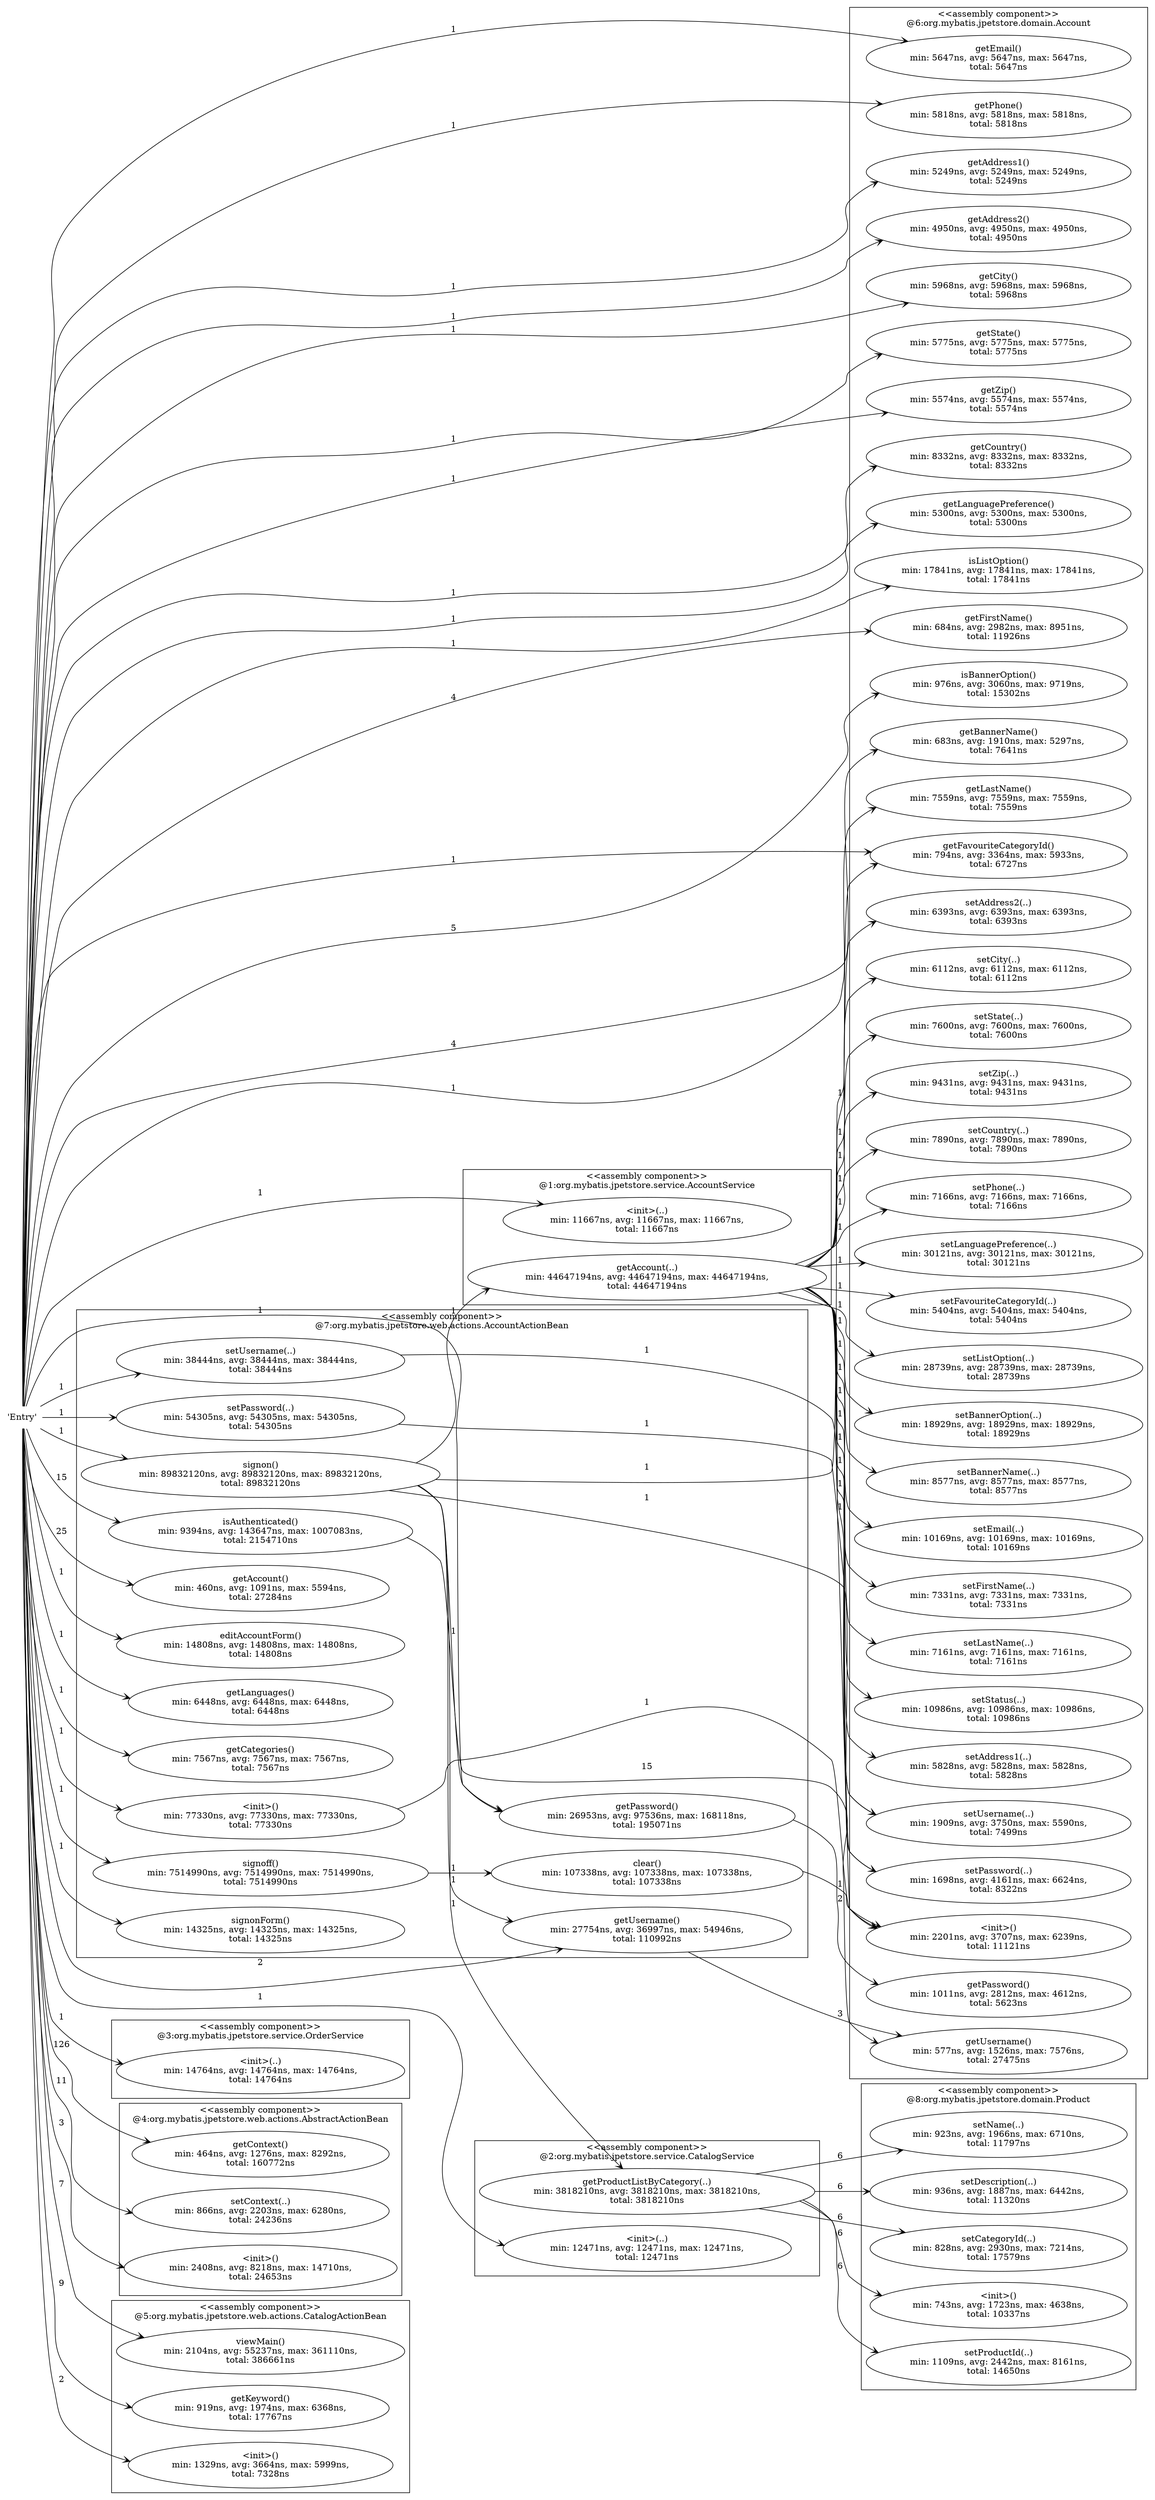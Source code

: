 digraph G {
 rankdir=LR;
"depNode_0" [label="'Entry'",shape="none"]
subgraph "cluster_component_1" {
 label = "<<assembly component>>\n@1:org.mybatis.jpetstore.service.AccountService";
 shape = "box";
 style = "filled";
 fillcolor = "white";
"depNode_1" [label="<init>(..)\nmin: 11667ns, avg: 11667ns, max: 11667ns,\ntotal: 11667ns",shape="oval",style="filled",color="#000000",fillcolor="white"]
"depNode_22" [label="getAccount(..)\nmin: 44647194ns, avg: 44647194ns, max: 44647194ns,\ntotal: 44647194ns",shape="oval",style="filled",color="#000000",fillcolor="white"]
}
subgraph "cluster_component_2" {
 label = "<<assembly component>>\n@2:org.mybatis.jpetstore.service.CatalogService";
 shape = "box";
 style = "filled";
 fillcolor = "white";
"depNode_2" [label="<init>(..)\nmin: 12471ns, avg: 12471ns, max: 12471ns,\ntotal: 12471ns",shape="oval",style="filled",color="#000000",fillcolor="white"]
"depNode_40" [label="getProductListByCategory(..)\nmin: 3818210ns, avg: 3818210ns, max: 3818210ns,\ntotal: 3818210ns",shape="oval",style="filled",color="#000000",fillcolor="white"]
}
subgraph "cluster_component_3" {
 label = "<<assembly component>>\n@3:org.mybatis.jpetstore.service.OrderService";
 shape = "box";
 style = "filled";
 fillcolor = "white";
"depNode_3" [label="<init>(..)\nmin: 14764ns, avg: 14764ns, max: 14764ns,\ntotal: 14764ns",shape="oval",style="filled",color="#000000",fillcolor="white"]
}
subgraph "cluster_component_4" {
 label = "<<assembly component>>\n@4:org.mybatis.jpetstore.web.actions.AbstractActionBean";
 shape = "box";
 style = "filled";
 fillcolor = "white";
"depNode_4" [label="<init>()\nmin: 2408ns, avg: 8218ns, max: 14710ns,\ntotal: 24653ns",shape="oval",style="filled",color="#000000",fillcolor="white"]
"depNode_6" [label="getContext()\nmin: 464ns, avg: 1276ns, max: 8292ns,\ntotal: 160772ns",shape="oval",style="filled",color="#000000",fillcolor="white"]
"depNode_7" [label="setContext(..)\nmin: 866ns, avg: 2203ns, max: 6280ns,\ntotal: 24236ns",shape="oval",style="filled",color="#000000",fillcolor="white"]
}
subgraph "cluster_component_5" {
 label = "<<assembly component>>\n@5:org.mybatis.jpetstore.web.actions.CatalogActionBean";
 shape = "box";
 style = "filled";
 fillcolor = "white";
"depNode_5" [label="<init>()\nmin: 1329ns, avg: 3664ns, max: 5999ns,\ntotal: 7328ns",shape="oval",style="filled",color="#000000",fillcolor="white"]
"depNode_8" [label="viewMain()\nmin: 2104ns, avg: 55237ns, max: 361110ns,\ntotal: 386661ns",shape="oval",style="filled",color="#000000",fillcolor="white"]
"depNode_9" [label="getKeyword()\nmin: 919ns, avg: 1974ns, max: 6368ns,\ntotal: 17767ns",shape="oval",style="filled",color="#000000",fillcolor="white"]
}
subgraph "cluster_component_6" {
 label = "<<assembly component>>\n@6:org.mybatis.jpetstore.domain.Account";
 shape = "box";
 style = "filled";
 fillcolor = "white";
"depNode_11" [label="<init>()\nmin: 2201ns, avg: 3707ns, max: 6239ns,\ntotal: 11121ns",shape="oval",style="filled",color="#000000",fillcolor="white"]
"depNode_14" [label="getUsername()\nmin: 577ns, avg: 1526ns, max: 7576ns,\ntotal: 27475ns",shape="oval",style="filled",color="#000000",fillcolor="white"]
"depNode_16" [label="setPassword(..)\nmin: 1698ns, avg: 4161ns, max: 6624ns,\ntotal: 8322ns",shape="oval",style="filled",color="#000000",fillcolor="white"]
"depNode_18" [label="setUsername(..)\nmin: 1909ns, avg: 3750ns, max: 5590ns,\ntotal: 7499ns",shape="oval",style="filled",color="#000000",fillcolor="white"]
"depNode_21" [label="getPassword()\nmin: 1011ns, avg: 2812ns, max: 4612ns,\ntotal: 5623ns",shape="oval",style="filled",color="#000000",fillcolor="white"]
"depNode_23" [label="setEmail(..)\nmin: 10169ns, avg: 10169ns, max: 10169ns,\ntotal: 10169ns",shape="oval",style="filled",color="#000000",fillcolor="white"]
"depNode_24" [label="setFirstName(..)\nmin: 7331ns, avg: 7331ns, max: 7331ns,\ntotal: 7331ns",shape="oval",style="filled",color="#000000",fillcolor="white"]
"depNode_25" [label="setLastName(..)\nmin: 7161ns, avg: 7161ns, max: 7161ns,\ntotal: 7161ns",shape="oval",style="filled",color="#000000",fillcolor="white"]
"depNode_26" [label="setStatus(..)\nmin: 10986ns, avg: 10986ns, max: 10986ns,\ntotal: 10986ns",shape="oval",style="filled",color="#000000",fillcolor="white"]
"depNode_27" [label="setAddress1(..)\nmin: 5828ns, avg: 5828ns, max: 5828ns,\ntotal: 5828ns",shape="oval",style="filled",color="#000000",fillcolor="white"]
"depNode_28" [label="setAddress2(..)\nmin: 6393ns, avg: 6393ns, max: 6393ns,\ntotal: 6393ns",shape="oval",style="filled",color="#000000",fillcolor="white"]
"depNode_29" [label="setCity(..)\nmin: 6112ns, avg: 6112ns, max: 6112ns,\ntotal: 6112ns",shape="oval",style="filled",color="#000000",fillcolor="white"]
"depNode_30" [label="setState(..)\nmin: 7600ns, avg: 7600ns, max: 7600ns,\ntotal: 7600ns",shape="oval",style="filled",color="#000000",fillcolor="white"]
"depNode_31" [label="setZip(..)\nmin: 9431ns, avg: 9431ns, max: 9431ns,\ntotal: 9431ns",shape="oval",style="filled",color="#000000",fillcolor="white"]
"depNode_32" [label="setCountry(..)\nmin: 7890ns, avg: 7890ns, max: 7890ns,\ntotal: 7890ns",shape="oval",style="filled",color="#000000",fillcolor="white"]
"depNode_33" [label="setPhone(..)\nmin: 7166ns, avg: 7166ns, max: 7166ns,\ntotal: 7166ns",shape="oval",style="filled",color="#000000",fillcolor="white"]
"depNode_34" [label="setLanguagePreference(..)\nmin: 30121ns, avg: 30121ns, max: 30121ns,\ntotal: 30121ns",shape="oval",style="filled",color="#000000",fillcolor="white"]
"depNode_35" [label="setFavouriteCategoryId(..)\nmin: 5404ns, avg: 5404ns, max: 5404ns,\ntotal: 5404ns",shape="oval",style="filled",color="#000000",fillcolor="white"]
"depNode_36" [label="setListOption(..)\nmin: 28739ns, avg: 28739ns, max: 28739ns,\ntotal: 28739ns",shape="oval",style="filled",color="#000000",fillcolor="white"]
"depNode_37" [label="setBannerOption(..)\nmin: 18929ns, avg: 18929ns, max: 18929ns,\ntotal: 18929ns",shape="oval",style="filled",color="#000000",fillcolor="white"]
"depNode_38" [label="setBannerName(..)\nmin: 8577ns, avg: 8577ns, max: 8577ns,\ntotal: 8577ns",shape="oval",style="filled",color="#000000",fillcolor="white"]
"depNode_39" [label="getFavouriteCategoryId()\nmin: 794ns, avg: 3364ns, max: 5933ns,\ntotal: 6727ns",shape="oval",style="filled",color="#000000",fillcolor="white"]
"depNode_48" [label="getFirstName()\nmin: 684ns, avg: 2982ns, max: 8951ns,\ntotal: 11926ns",shape="oval",style="filled",color="#000000",fillcolor="white"]
"depNode_49" [label="isBannerOption()\nmin: 976ns, avg: 3060ns, max: 9719ns,\ntotal: 15302ns",shape="oval",style="filled",color="#000000",fillcolor="white"]
"depNode_50" [label="getBannerName()\nmin: 683ns, avg: 1910ns, max: 5297ns,\ntotal: 7641ns",shape="oval",style="filled",color="#000000",fillcolor="white"]
"depNode_52" [label="getLastName()\nmin: 7559ns, avg: 7559ns, max: 7559ns,\ntotal: 7559ns",shape="oval",style="filled",color="#000000",fillcolor="white"]
"depNode_53" [label="getEmail()\nmin: 5647ns, avg: 5647ns, max: 5647ns,\ntotal: 5647ns",shape="oval",style="filled",color="#000000",fillcolor="white"]
"depNode_54" [label="getPhone()\nmin: 5818ns, avg: 5818ns, max: 5818ns,\ntotal: 5818ns",shape="oval",style="filled",color="#000000",fillcolor="white"]
"depNode_55" [label="getAddress1()\nmin: 5249ns, avg: 5249ns, max: 5249ns,\ntotal: 5249ns",shape="oval",style="filled",color="#000000",fillcolor="white"]
"depNode_56" [label="getAddress2()\nmin: 4950ns, avg: 4950ns, max: 4950ns,\ntotal: 4950ns",shape="oval",style="filled",color="#000000",fillcolor="white"]
"depNode_57" [label="getCity()\nmin: 5968ns, avg: 5968ns, max: 5968ns,\ntotal: 5968ns",shape="oval",style="filled",color="#000000",fillcolor="white"]
"depNode_58" [label="getState()\nmin: 5775ns, avg: 5775ns, max: 5775ns,\ntotal: 5775ns",shape="oval",style="filled",color="#000000",fillcolor="white"]
"depNode_59" [label="getZip()\nmin: 5574ns, avg: 5574ns, max: 5574ns,\ntotal: 5574ns",shape="oval",style="filled",color="#000000",fillcolor="white"]
"depNode_60" [label="getCountry()\nmin: 8332ns, avg: 8332ns, max: 8332ns,\ntotal: 8332ns",shape="oval",style="filled",color="#000000",fillcolor="white"]
"depNode_61" [label="getLanguagePreference()\nmin: 5300ns, avg: 5300ns, max: 5300ns,\ntotal: 5300ns",shape="oval",style="filled",color="#000000",fillcolor="white"]
"depNode_64" [label="isListOption()\nmin: 17841ns, avg: 17841ns, max: 17841ns,\ntotal: 17841ns",shape="oval",style="filled",color="#000000",fillcolor="white"]
}
subgraph "cluster_component_7" {
 label = "<<assembly component>>\n@7:org.mybatis.jpetstore.web.actions.AccountActionBean";
 shape = "box";
 style = "filled";
 fillcolor = "white";
"depNode_10" [label="<init>()\nmin: 77330ns, avg: 77330ns, max: 77330ns,\ntotal: 77330ns",shape="oval",style="filled",color="#000000",fillcolor="white"]
"depNode_12" [label="signonForm()\nmin: 14325ns, avg: 14325ns, max: 14325ns,\ntotal: 14325ns",shape="oval",style="filled",color="#000000",fillcolor="white"]
"depNode_13" [label="getUsername()\nmin: 27754ns, avg: 36997ns, max: 54946ns,\ntotal: 110992ns",shape="oval",style="filled",color="#000000",fillcolor="white"]
"depNode_15" [label="setPassword(..)\nmin: 54305ns, avg: 54305ns, max: 54305ns,\ntotal: 54305ns",shape="oval",style="filled",color="#000000",fillcolor="white"]
"depNode_17" [label="setUsername(..)\nmin: 38444ns, avg: 38444ns, max: 38444ns,\ntotal: 38444ns",shape="oval",style="filled",color="#000000",fillcolor="white"]
"depNode_19" [label="signon()\nmin: 89832120ns, avg: 89832120ns, max: 89832120ns,\ntotal: 89832120ns",shape="oval",style="filled",color="#000000",fillcolor="white"]
"depNode_20" [label="getPassword()\nmin: 26953ns, avg: 97536ns, max: 168118ns,\ntotal: 195071ns",shape="oval",style="filled",color="#000000",fillcolor="white"]
"depNode_46" [label="isAuthenticated()\nmin: 9394ns, avg: 143647ns, max: 1007083ns,\ntotal: 2154710ns",shape="oval",style="filled",color="#000000",fillcolor="white"]
"depNode_47" [label="getAccount()\nmin: 460ns, avg: 1091ns, max: 5594ns,\ntotal: 27284ns",shape="oval",style="filled",color="#000000",fillcolor="white"]
"depNode_51" [label="editAccountForm()\nmin: 14808ns, avg: 14808ns, max: 14808ns,\ntotal: 14808ns",shape="oval",style="filled",color="#000000",fillcolor="white"]
"depNode_62" [label="getLanguages()\nmin: 6448ns, avg: 6448ns, max: 6448ns,\ntotal: 6448ns",shape="oval",style="filled",color="#000000",fillcolor="white"]
"depNode_63" [label="getCategories()\nmin: 7567ns, avg: 7567ns, max: 7567ns,\ntotal: 7567ns",shape="oval",style="filled",color="#000000",fillcolor="white"]
"depNode_65" [label="signoff()\nmin: 7514990ns, avg: 7514990ns, max: 7514990ns,\ntotal: 7514990ns",shape="oval",style="filled",color="#000000",fillcolor="white"]
"depNode_66" [label="clear()\nmin: 107338ns, avg: 107338ns, max: 107338ns,\ntotal: 107338ns",shape="oval",style="filled",color="#000000",fillcolor="white"]
}
subgraph "cluster_component_8" {
 label = "<<assembly component>>\n@8:org.mybatis.jpetstore.domain.Product";
 shape = "box";
 style = "filled";
 fillcolor = "white";
"depNode_41" [label="<init>()\nmin: 743ns, avg: 1723ns, max: 4638ns,\ntotal: 10337ns",shape="oval",style="filled",color="#000000",fillcolor="white"]
"depNode_42" [label="setProductId(..)\nmin: 1109ns, avg: 2442ns, max: 8161ns,\ntotal: 14650ns",shape="oval",style="filled",color="#000000",fillcolor="white"]
"depNode_43" [label="setName(..)\nmin: 923ns, avg: 1966ns, max: 6710ns,\ntotal: 11797ns",shape="oval",style="filled",color="#000000",fillcolor="white"]
"depNode_44" [label="setDescription(..)\nmin: 936ns, avg: 1887ns, max: 6442ns,\ntotal: 11320ns",shape="oval",style="filled",color="#000000",fillcolor="white"]
"depNode_45" [label="setCategoryId(..)\nmin: 828ns, avg: 2930ns, max: 7214ns,\ntotal: 17579ns",shape="oval",style="filled",color="#000000",fillcolor="white"]
}
depNode_0->depNode_64[label=1, style="solid", arrowhead="open", color="#000000"]
depNode_0->depNode_1[label=1, style="solid", arrowhead="open", color="#000000"]
depNode_0->depNode_65[label=1, style="solid", arrowhead="open", color="#000000"]
depNode_0->depNode_2[label=1, style="solid", arrowhead="open", color="#000000"]
depNode_0->depNode_3[label=1, style="solid", arrowhead="open", color="#000000"]
depNode_0->depNode_4[label=3, style="solid", arrowhead="open", color="#000000"]
depNode_0->depNode_5[label=2, style="solid", arrowhead="open", color="#000000"]
depNode_0->depNode_6[label=126, style="solid", arrowhead="open", color="#000000"]
depNode_0->depNode_7[label=11, style="solid", arrowhead="open", color="#000000"]
depNode_0->depNode_8[label=7, style="solid", arrowhead="open", color="#000000"]
depNode_0->depNode_9[label=9, style="solid", arrowhead="open", color="#000000"]
depNode_0->depNode_10[label=1, style="solid", arrowhead="open", color="#000000"]
depNode_0->depNode_12[label=1, style="solid", arrowhead="open", color="#000000"]
depNode_0->depNode_13[label=2, style="solid", arrowhead="open", color="#000000"]
depNode_0->depNode_15[label=1, style="solid", arrowhead="open", color="#000000"]
depNode_0->depNode_17[label=1, style="solid", arrowhead="open", color="#000000"]
depNode_0->depNode_19[label=1, style="solid", arrowhead="open", color="#000000"]
depNode_0->depNode_20[label=1, style="solid", arrowhead="open", color="#000000"]
depNode_0->depNode_39[label=1, style="solid", arrowhead="open", color="#000000"]
depNode_0->depNode_46[label=15, style="solid", arrowhead="open", color="#000000"]
depNode_0->depNode_47[label=25, style="solid", arrowhead="open", color="#000000"]
depNode_0->depNode_48[label=4, style="solid", arrowhead="open", color="#000000"]
depNode_0->depNode_49[label=5, style="solid", arrowhead="open", color="#000000"]
depNode_0->depNode_50[label=4, style="solid", arrowhead="open", color="#000000"]
depNode_0->depNode_51[label=1, style="solid", arrowhead="open", color="#000000"]
depNode_0->depNode_52[label=1, style="solid", arrowhead="open", color="#000000"]
depNode_0->depNode_53[label=1, style="solid", arrowhead="open", color="#000000"]
depNode_0->depNode_54[label=1, style="solid", arrowhead="open", color="#000000"]
depNode_0->depNode_55[label=1, style="solid", arrowhead="open", color="#000000"]
depNode_0->depNode_56[label=1, style="solid", arrowhead="open", color="#000000"]
depNode_0->depNode_57[label=1, style="solid", arrowhead="open", color="#000000"]
depNode_0->depNode_58[label=1, style="solid", arrowhead="open", color="#000000"]
depNode_0->depNode_59[label=1, style="solid", arrowhead="open", color="#000000"]
depNode_0->depNode_60[label=1, style="solid", arrowhead="open", color="#000000"]
depNode_0->depNode_61[label=1, style="solid", arrowhead="open", color="#000000"]
depNode_0->depNode_62[label=1, style="solid", arrowhead="open", color="#000000"]
depNode_0->depNode_63[label=1, style="solid", arrowhead="open", color="#000000"]
depNode_10->depNode_11[label=1, style="solid", arrowhead="open", color="#000000"]
depNode_13->depNode_14[label=3, style="solid", arrowhead="open", color="#000000"]
depNode_15->depNode_16[label=1, style="solid", arrowhead="open", color="#000000"]
depNode_17->depNode_18[label=1, style="solid", arrowhead="open", color="#000000"]
depNode_19->depNode_16[label=1, style="solid", arrowhead="open", color="#000000"]
depNode_19->depNode_20[label=1, style="solid", arrowhead="open", color="#000000"]
depNode_19->depNode_22[label=1, style="solid", arrowhead="open", color="#000000"]
depNode_19->depNode_39[label=1, style="solid", arrowhead="open", color="#000000"]
depNode_19->depNode_40[label=1, style="solid", arrowhead="open", color="#000000"]
depNode_19->depNode_13[label=1, style="solid", arrowhead="open", color="#000000"]
depNode_20->depNode_21[label=2, style="solid", arrowhead="open", color="#000000"]
depNode_22->depNode_32[label=1, style="solid", arrowhead="open", color="#000000"]
depNode_22->depNode_33[label=1, style="solid", arrowhead="open", color="#000000"]
depNode_22->depNode_34[label=1, style="solid", arrowhead="open", color="#000000"]
depNode_22->depNode_35[label=1, style="solid", arrowhead="open", color="#000000"]
depNode_22->depNode_36[label=1, style="solid", arrowhead="open", color="#000000"]
depNode_22->depNode_37[label=1, style="solid", arrowhead="open", color="#000000"]
depNode_22->depNode_38[label=1, style="solid", arrowhead="open", color="#000000"]
depNode_22->depNode_11[label=1, style="solid", arrowhead="open", color="#000000"]
depNode_22->depNode_18[label=1, style="solid", arrowhead="open", color="#000000"]
depNode_22->depNode_23[label=1, style="solid", arrowhead="open", color="#000000"]
depNode_22->depNode_24[label=1, style="solid", arrowhead="open", color="#000000"]
depNode_22->depNode_25[label=1, style="solid", arrowhead="open", color="#000000"]
depNode_22->depNode_26[label=1, style="solid", arrowhead="open", color="#000000"]
depNode_22->depNode_27[label=1, style="solid", arrowhead="open", color="#000000"]
depNode_22->depNode_28[label=1, style="solid", arrowhead="open", color="#000000"]
depNode_22->depNode_29[label=1, style="solid", arrowhead="open", color="#000000"]
depNode_22->depNode_30[label=1, style="solid", arrowhead="open", color="#000000"]
depNode_22->depNode_31[label=1, style="solid", arrowhead="open", color="#000000"]
depNode_40->depNode_41[label=6, style="solid", arrowhead="open", color="#000000"]
depNode_40->depNode_42[label=6, style="solid", arrowhead="open", color="#000000"]
depNode_40->depNode_43[label=6, style="solid", arrowhead="open", color="#000000"]
depNode_40->depNode_44[label=6, style="solid", arrowhead="open", color="#000000"]
depNode_40->depNode_45[label=6, style="solid", arrowhead="open", color="#000000"]
depNode_46->depNode_14[label=15, style="solid", arrowhead="open", color="#000000"]
depNode_65->depNode_66[label=1, style="solid", arrowhead="open", color="#000000"]
depNode_66->depNode_11[label=1, style="solid", arrowhead="open", color="#000000"]
}
